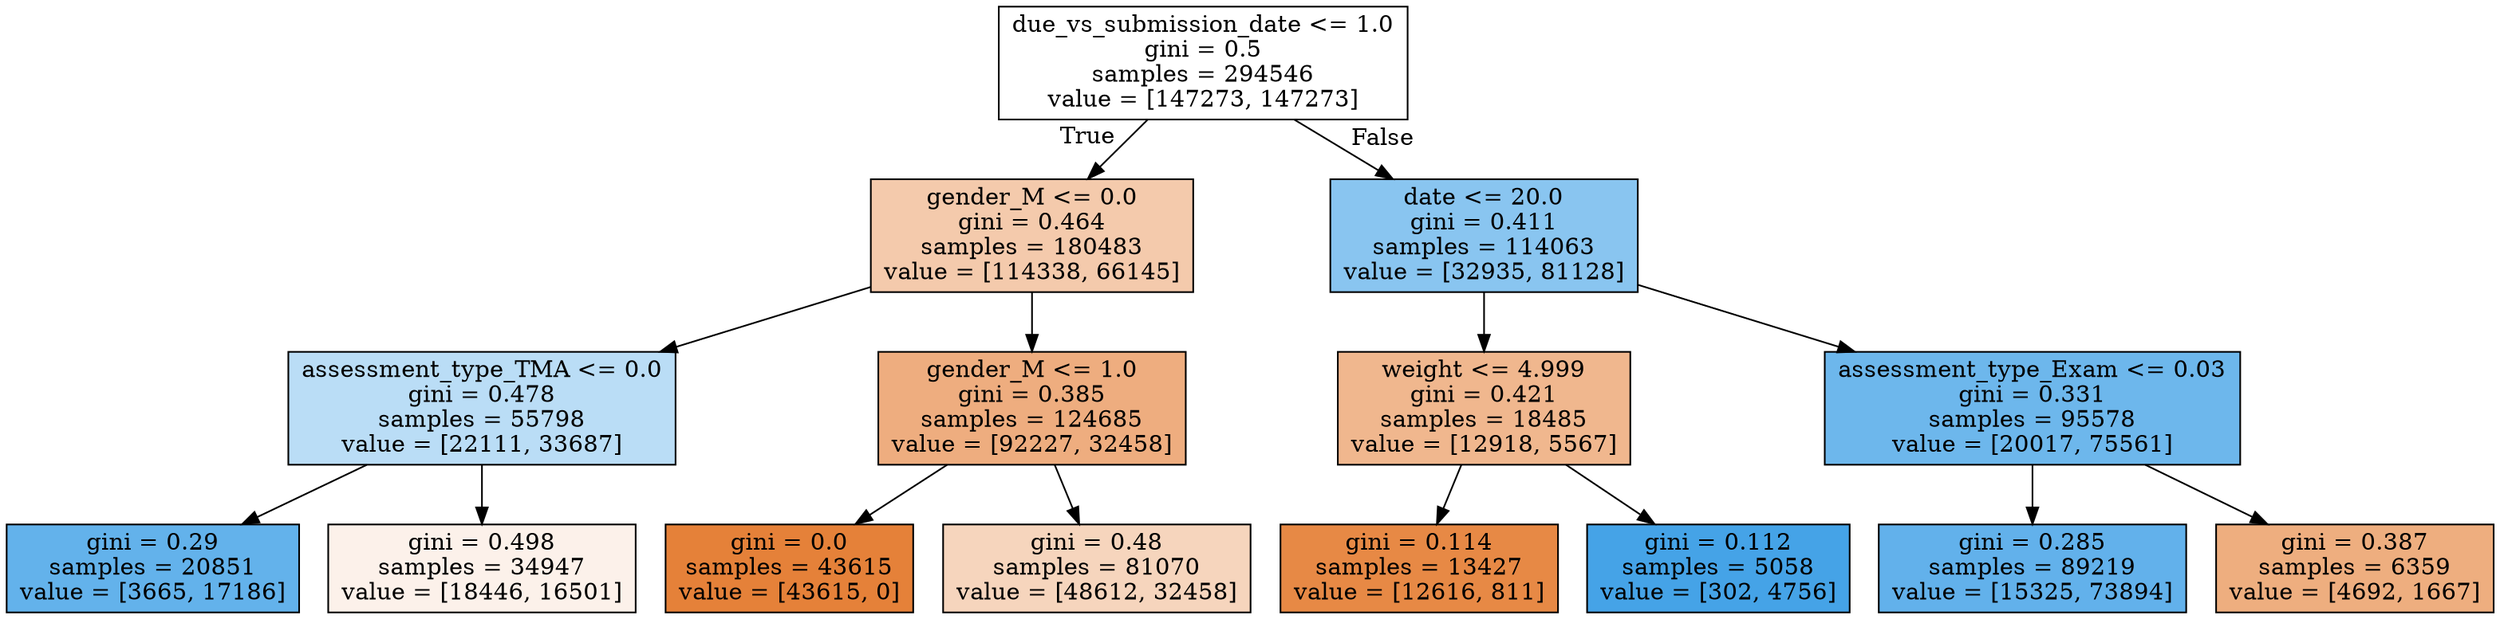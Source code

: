 digraph Tree {
node [shape=box, style="filled", color="black"] ;
0 [label="due_vs_submission_date <= 1.0\ngini = 0.5\nsamples = 294546\nvalue = [147273, 147273]", fillcolor="#e5813900"] ;
1 [label="gender_M <= 0.0\ngini = 0.464\nsamples = 180483\nvalue = [114338, 66145]", fillcolor="#e581396b"] ;
0 -> 1 [labeldistance=2.5, labelangle=45, headlabel="True"] ;
2 [label="assessment_type_TMA <= 0.0\ngini = 0.478\nsamples = 55798\nvalue = [22111, 33687]", fillcolor="#399de558"] ;
1 -> 2 ;
3 [label="gini = 0.29\nsamples = 20851\nvalue = [3665, 17186]", fillcolor="#399de5c9"] ;
2 -> 3 ;
4 [label="gini = 0.498\nsamples = 34947\nvalue = [18446, 16501]", fillcolor="#e581391b"] ;
2 -> 4 ;
5 [label="gender_M <= 1.0\ngini = 0.385\nsamples = 124685\nvalue = [92227, 32458]", fillcolor="#e58139a5"] ;
1 -> 5 ;
6 [label="gini = 0.0\nsamples = 43615\nvalue = [43615, 0]", fillcolor="#e58139ff"] ;
5 -> 6 ;
7 [label="gini = 0.48\nsamples = 81070\nvalue = [48612, 32458]", fillcolor="#e5813955"] ;
5 -> 7 ;
8 [label="date <= 20.0\ngini = 0.411\nsamples = 114063\nvalue = [32935, 81128]", fillcolor="#399de597"] ;
0 -> 8 [labeldistance=2.5, labelangle=-45, headlabel="False"] ;
9 [label="weight <= 4.999\ngini = 0.421\nsamples = 18485\nvalue = [12918, 5567]", fillcolor="#e5813991"] ;
8 -> 9 ;
10 [label="gini = 0.114\nsamples = 13427\nvalue = [12616, 811]", fillcolor="#e58139ef"] ;
9 -> 10 ;
11 [label="gini = 0.112\nsamples = 5058\nvalue = [302, 4756]", fillcolor="#399de5ef"] ;
9 -> 11 ;
12 [label="assessment_type_Exam <= 0.03\ngini = 0.331\nsamples = 95578\nvalue = [20017, 75561]", fillcolor="#399de5bb"] ;
8 -> 12 ;
13 [label="gini = 0.285\nsamples = 89219\nvalue = [15325, 73894]", fillcolor="#399de5ca"] ;
12 -> 13 ;
14 [label="gini = 0.387\nsamples = 6359\nvalue = [4692, 1667]", fillcolor="#e58139a4"] ;
12 -> 14 ;
}